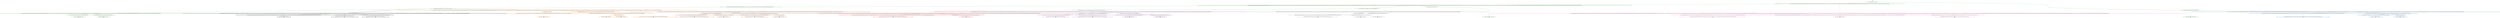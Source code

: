 digraph T {
	{
		rank=same
		75 [penwidth=3,colorscheme=set19,color=3,label="3873;3874;3875;3876;3877;3878;3879;3880;3881;3882_P\nP\n0% 1e+02%"]
		73 [penwidth=3,colorscheme=set19,color=3,label="3963;3964;3965;3966;3967;3968;3969;3970;3971;3972_P\nP\n67% 0%"]
		69 [penwidth=3,colorscheme=set19,color=3,label="1752;1753;1754;1755;1756;1757;1758;1759;1760;1761_P\nP\n19% 0%"]
		67 [penwidth=3,colorscheme=set19,color=3,label="51;52;53;54;55;56;57;58;59;60;81;82;83;84;85;86;87;88;89;90_P\nP\n14% 0%"]
		65 [penwidth=3,colorscheme=set19,color=2,label="1662;1663;1664;1665;1666;1667;1668;1669;1670;1671;1822;1823;1824;1825;1826;1827;1828;1829;1830;1831;1912;1913;1914;1915;1916;1917;1918;1919;1920;1921;2042;2043;2044;2045;2046;2047;2048;2049;2050;2051_M1\nM1\n53%"]
		62 [penwidth=3,colorscheme=set19,color=2,label="1982;1983;1984;1985;1986;1987;1988;1989;1990;1991_M1\nM1\n27%"]
		60 [penwidth=3,colorscheme=set19,color=2,label="1652;1653;1654;1655;1656;1657;1658;1659;1660;1661_M1\nM1\n20%"]
		58 [penwidth=3,colorscheme=set19,color=8,label="3673;3674;3675;3676;3677;3678;3679;3680;3681;3682;4013;4014;4015;4016;4017;4018;4019;4020;4021;4022;4113;4114;4115;4116;4117;4118;4119;4120;4121;4122;4193;4194;4195;4196;4197;4198;4199;4200;4201;4202;4453;4454;4455;4456;4457;4458;4459;4460;4461;4462_M2\nM2\n18%"]
		56 [penwidth=3,colorscheme=set19,color=8,label="4843;4844;4845;4846;4847;4848;4849;4850;4851;4852_M2\nM2\n18%"]
		54 [penwidth=3,colorscheme=set19,color=8,label="3993;3994;3995;3996;3997;3998;3999;4000;4001;4002;4093;4094;4095;4096;4097;4098;4099;4100;4101;4102;4433;4434;4435;4436;4437;4438;4439;4440;4441;4442_M2\nM2\n64%"]
		51 [penwidth=3,colorscheme=set19,color=9,label="4053;4054;4055;4056;4057;4058;4059;4060;4061;4062;4153;4154;4155;4156;4157;4158;4159;4160;4161;4162;4233;4234;4235;4236;4237;4238;4239;4240;4241;4242_M3\nM3\n28%"]
		49 [penwidth=3,colorscheme=set19,color=9,label="4213;4214;4215;4216;4217;4218;4219;4220;4221;4222_M3\nM3\n58%"]
		47 [penwidth=3,colorscheme=set19,color=9,label="4303;4304;4305;4306;4307;4308;4309;4310;4311;4312_M3\nM3\n14%"]
		44 [penwidth=3,colorscheme=set19,color=7,label="5173;5174;5175;5176;5177;5178;5179;5180;5181;5182;5353;5354;5355;5356;5357;5358;5359;5360;5361;5362;5533;5534;5535;5536;5537;5538;5539;5540;5541;5542_M4\nM4\n29%"]
		42 [penwidth=3,colorscheme=set19,color=7,label="5813;5814;5815;5816;5817;5818;5819;5820;5821;5822_M4\nM4\n28%"]
		39 [penwidth=3,colorscheme=set19,color=7,label="5803;5804;5805;5806;5807;5808;5809;5810;5811;5812;5983;5984;5985;5986;5987;5988;5989;5990;5991;5992_M4\nM4\n14%"]
		37 [penwidth=3,colorscheme=set19,color=7,label="5793;5794;5795;5796;5797;5798;5799;5800;5801;5802_M4\nM4\n29%"]
		34 [penwidth=3,colorscheme=set19,color=5,label="5413;5414;5415;5416;5417;5418;5419;5420;5421;5422_M5\nM5\n49%"]
		32 [penwidth=3,colorscheme=set19,color=5,label="5573;5574;5575;5576;5577;5578;5579;5580;5581;5582_M5\nM5\n20%"]
		30 [penwidth=3,colorscheme=set19,color=5,label="5833;5834;5835;5836;5837;5838;5839;5840;5841;5842_M5\nM5\n15%"]
		28 [penwidth=3,colorscheme=set19,color=5,label="5213;5214;5215;5216;5217;5218;5219;5220;5221;5222;5383;5384;5385;5386;5387;5388;5389;5390;5391;5392;5553;5554;5555;5556;5557;5558;5559;5560;5561;5562_M5\nM5\n15%"]
		25 [penwidth=3,colorscheme=set19,color=4,label="5873;5874;5875;5876;5877;5878;5879;5880;5881;5882;6153;6154;6155;6156;6157;6158;6159;6160;6161;6162_M6\nM6\n17%"]
		23 [penwidth=3,colorscheme=set19,color=4,label="5863;5864;5865;5866;5867;5868;5869;5870;5871;5872;6003;6004;6005;6006;6007;6008;6009;6010;6011;6012;6143;6144;6145;6146;6147;6148;6149;6150;6151;6152_M6\nM6\n18%"]
		20 [penwidth=3,colorscheme=set19,color=4,label="6533;6534;6535;6536;6537;6538;6539;6540;6541;6542_M6\nM6\n15%"]
		18 [penwidth=3,colorscheme=set19,color=4,label="5993;5994;5995;5996;5997;5998;5999;6000;6001;6002_M6\nM6\n50%"]
		16 [penwidth=3,colorscheme=set19,color=1,label="6213;6214;6215;6216;6217;6218;6219;6220;6221;6222;6473;6474;6475;6476;6477;6478;6479;6480;6481;6482;6563;6564;6565;6566;6567;6568;6569;6570;6571;6572_M7\nM7\n84%"]
		14 [penwidth=3,colorscheme=set19,color=1,label="6433;6434;6435;6436;6437;6438;6439;6440;6441;6442_M7\nM7\n16%"]
		12 [penwidth=3,colorscheme=set19,color=10,label="6623;6624;6625;6626;6627;6628;6629;6630;6631;6632_M8\nM8\n17%"]
		10 [penwidth=3,colorscheme=set19,color=10,label="5623;5624;5625;5626;5627;5628;5629;5630;5631;5632;5753;5754;5755;5756;5757;5758;5759;5760;5761;5762_M8\nM8\n42%"]
		8 [penwidth=3,colorscheme=set19,color=10,label="6083;6084;6085;6086;6087;6088;6089;6090;6091;6092;6253;6254;6255;6256;6257;6258;6259;6260;6261;6262_M8\nM8\n41%"]
	}
	83 [penwidth=3,colorscheme=set19,color=3,label="GL"]
	82 [penwidth=3,colorscheme=set19,color=3,label="0;1;2;3;4;5;6;7;8;9;10;11;12;13;14;15;16;17;18;19;20"]
	81 [penwidth=3,colorscheme=set19,color=3,label="21;22;23;24;25;26;27;28;29;30;31;32;33;34;35;36;37;38;39;40;61;62;63;64;65;66;67;68;69;70;91;92;93;94;95;96;97;98;99;100;131;132;133;134;135;136;137;138;139;140;151;152;153;154;155;156;157;158;159;160;171;172;173;174;175;176;177;178;179;180;181;182;183;184;185;186;187;188;189;190;201;202;203;204;205;206;207;208;209;210;221;222;223;224;225;226;227;228;229;230;241;242;243;244;245;246;247;248;249;250;261;262;263;264;265;266;267;268;269;270;271;272;273;274;275;276;277;278;279;280;291;292;293;294;295;296;297;298;299;300;311;312;313;314;315;316;317;318;319;320"]
	80 [penwidth=3,colorscheme=set19,color=3,label="331;332;333;334;335;336;337;338;339;340;361;362;363;364;365;366;367;368;369;370;391;392;393;394;395;396;397;398;399;400;411;412;413;414;415;416;417;418;419;420;421;422;423;424;425;426;427;428;429;430;441;442;443;444;445;446;447;448;449;450;461;462;463;464;465;466;467;468;469;470;501;502;503;504;505;506;507;508;509;510;521;522;523;524;525;526;527;528;529;530;541;542;543;544;545;546;547;548;549;550;561;562;563;564;565;566;567;568;569;570;571;572;573;574;575;576;577;578;579;580;601;602;603;604;605;606;607;608;609;610;621;622;623;624;625;626;627;628;629;630;631;632;633;634;635;636;637;638;639;640;651;652;653;654;655;656;657;658;659;660;671;672;673;674;675;676;677;678;679;680;681;682;683;684;685;686;687;688;689;690;701;702;703;704;705;706;707;708;709;710;751;752;753;754;755;756;757;758;759;760;781;782;783;784;785;786;787;788;789;790;861;862;863;864;865;866;867;868;869;870;881;882;883;884;885;886;887;888;889;890;901;902;903;904;905;906;907;908;909;910;921;922;923;924;925;926;927;928;929;930;941;942;943;944;945;946;947;948;949;950;971;972;973;974;975;976;977;978;979;980;1001;1002;1003;1004;1005;1006;1007;1008;1009;1010;1031;1032;1033;1034;1035;1036;1037;1038;1039;1040;1101;1102;1103;1104;1105;1106;1107;1108;1109;1110;1121;1122;1123;1124;1125;1126;1127;1128;1129;1130;1131;1132;1133;1134;1135;1136;1137;1138;1139;1140;1171;1172;1173;1174;1175;1176;1177;1178;1179;1180;1181;1182;1183;1184;1185;1186;1187;1188;1189;1190;1221;1222;1223;1224;1225;1226;1227;1228;1229;1230;1251;1252;1253;1254;1255;1256;1257;1258;1259;1260;1291;1292;1293;1294;1295;1296;1297;1298;1299;1300;1331;1332;1333;1334;1335;1336;1337;1338;1339;1340;1441;1442;1443;1444;1445;1446;1447;1448;1449;1450;1491;1492;1493;1494;1495;1496;1497;1498;1499;1500;1531;1532;1533;1534;1535;1536;1537;1538;1539;1540;1541;1582;1583;1584;1585;1586;1587;1588;1589;1590;1591"]
	79 [penwidth=3,colorscheme=set19,color=3,label="1632;1633;1634;1635;1636;1637;1638;1639;1640;1641;1682;1683;1684;1685;1686;1687;1688;1689;1690;1691;1772;1773;1774;1775;1776;1777;1778;1779;1780;1781;1872;1873;1874;1875;1876;1877;1878;1879;1880;1881;1952;1953;1954;1955;1956;1957;1958;1959;1960;1961"]
	78 [penwidth=3,colorscheme=set19,color=3,label="2022;2023;2024;2025;2026;2027;2028;2029;2030;2031;2112;2113;2114;2115;2116;2117;2118;2119;2120;2121"]
	77 [penwidth=3,colorscheme=set19,color=3,label="2292;2293;2294;2295;2296;2297;2298;2299;2300;2301;2642;2643;2644;2645;2646;2647;2648;2649;2650;2651;2692;2693;2694;2695;2696;2697;2698;2699;2700;2701;2742;2743;2744;2745;2746;2747;2748;2749;2750;2751;2842;2843;2844;2845;2846;2847;2848;2849;2850;2851;2892;2893;2894;2895;2896;2897;2898;2899;2900;2901;2982;2983;2984;2985;2986;2987;2988;2989;2990;2991;3042;3043;3044;3045;3046;3047;3048;3049;3050;3051;3062;3063;3064;3065;3066;3067;3068;3069;3070;3071;3122;3123;3124;3125;3126;3127;3128;3129;3130;3131;3192;3193;3194;3195;3196;3197;3198;3199;3200;3201;3232;3233;3234;3235;3236;3237;3238;3239;3240;3241;3362;3363;3364;3365;3366;3367;3368;3369;3370;3371;3372;3423;3424;3425;3426;3427;3428;3429;3430;3431;3432;3453;3454;3455;3456;3457;3458;3459;3460;3461;3462"]
	76 [penwidth=3,colorscheme=set19,color=3,label="3753;3754;3755;3756;3757;3758;3759;3760;3761;3762;3873;3874;3875;3876;3877;3878;3879;3880;3881;3882"]
	74 [penwidth=3,colorscheme=set19,color=3,label="3863;3864;3865;3866;3867;3868;3869;3870;3871;3872;3963;3964;3965;3966;3967;3968;3969;3970;3971;3972"]
	72 [penwidth=3,colorscheme=set19,color=3,label="1672;1673;1674;1675;1676;1677;1678;1679;1680;1681;1722;1723;1724;1725;1726;1727;1728;1729;1730;1731"]
	71 [penwidth=3,colorscheme=set19,color=3,label="1762;1763;1764;1765;1766;1767;1768;1769;1770;1771;1862;1863;1864;1865;1866;1867;1868;1869;1870;1871;2012;2013;2014;2015;2016;2017;2018;2019;2020;2021"]
	70 [penwidth=3,colorscheme=set19,color=3,label="1752;1753;1754;1755;1756;1757;1758;1759;1760;1761"]
	68 [penwidth=3,colorscheme=set19,color=3,label="41;42;43;44;45;46;47;48;49;50;51;52;53;54;55;56;57;58;59;60;81;82;83;84;85;86;87;88;89;90"]
	66 [penwidth=3,colorscheme=set19,color=2,label="1261;1262;1263;1264;1265;1266;1267;1268;1269;1270;1281;1282;1283;1284;1285;1286;1287;1288;1289;1290;1361;1362;1363;1364;1365;1366;1367;1368;1369;1370;1401;1402;1403;1404;1405;1406;1407;1408;1409;1410;1511;1512;1513;1514;1515;1516;1517;1518;1519;1520;1662;1663;1664;1665;1666;1667;1668;1669;1670;1671;1822;1823;1824;1825;1826;1827;1828;1829;1830;1831;1912;1913;1914;1915;1916;1917;1918;1919;1920;1921;2042;2043;2044;2045;2046;2047;2048;2049;2050;2051"]
	64 [penwidth=3,colorscheme=set19,color=2,label="1321;1322;1323;1324;1325;1326;1327;1328;1329;1330;1351;1352;1353;1354;1355;1356;1357;1358;1359;1360;1391;1392;1393;1394;1395;1396;1397;1398;1399;1400;1481;1482;1483;1484;1485;1486;1487;1488;1489;1490;1562;1563;1564;1565;1566;1567;1568;1569;1570;1571"]
	63 [penwidth=3,colorscheme=set19,color=2,label="1622;1623;1624;1625;1626;1627;1628;1629;1630;1631;1702;1703;1704;1705;1706;1707;1708;1709;1710;1711;1982;1983;1984;1985;1986;1987;1988;1989;1990;1991"]
	61 [penwidth=3,colorscheme=set19,color=2,label="1652;1653;1654;1655;1656;1657;1658;1659;1660;1661"]
	59 [penwidth=3,colorscheme=set19,color=8,label="3463;3464;3465;3466;3467;3468;3469;3470;3471;3472;3523;3524;3525;3526;3527;3528;3529;3530;3531;3532;3673;3674;3675;3676;3677;3678;3679;3680;3681;3682;4013;4014;4015;4016;4017;4018;4019;4020;4021;4022;4113;4114;4115;4116;4117;4118;4119;4120;4121;4122;4193;4194;4195;4196;4197;4198;4199;4200;4201;4202;4453;4454;4455;4456;4457;4458;4459;4460;4461;4462"]
	57 [penwidth=3,colorscheme=set19,color=8,label="3513;3514;3515;3516;3517;3518;3519;3520;3521;3522;3573;3574;3575;3576;3577;3578;3579;3580;3581;3582;3663;3664;3665;3666;3667;3668;3669;3670;3671;3672;3903;3904;3905;3906;3907;3908;3909;3910;3911;3912;4003;4004;4005;4006;4007;4008;4009;4010;4011;4012;4103;4104;4105;4106;4107;4108;4109;4110;4111;4112;4183;4184;4185;4186;4187;4188;4189;4190;4191;4192;4283;4284;4285;4286;4287;4288;4289;4290;4291;4292;4363;4364;4365;4366;4367;4368;4369;4370;4371;4372;4443;4444;4445;4446;4447;4448;4449;4450;4451;4452;4493;4494;4495;4496;4497;4498;4499;4500;4501;4502;4583;4584;4585;4586;4587;4588;4589;4590;4591;4592;4743;4744;4745;4746;4747;4748;4749;4750;4751;4752;4843;4844;4845;4846;4847;4848;4849;4850;4851;4852"]
	55 [penwidth=3,colorscheme=set19,color=8,label="3653;3654;3655;3656;3657;3658;3659;3660;3661;3662;3783;3784;3785;3786;3787;3788;3789;3790;3791;3792;3993;3994;3995;3996;3997;3998;3999;4000;4001;4002;4093;4094;4095;4096;4097;4098;4099;4100;4101;4102;4433;4434;4435;4436;4437;4438;4439;4440;4441;4442"]
	53 [penwidth=3,colorscheme=set19,color=9,label="3543;3544;3545;3546;3547;3548;3549;3550;3551;3552"]
	52 [penwidth=3,colorscheme=set19,color=9,label="3593;3594;3595;3596;3597;3598;3599;3600;3601;3602;3703;3704;3705;3706;3707;3708;3709;3710;3711;3712;4053;4054;4055;4056;4057;4058;4059;4060;4061;4062;4153;4154;4155;4156;4157;4158;4159;4160;4161;4162;4233;4234;4235;4236;4237;4238;4239;4240;4241;4242"]
	50 [penwidth=3,colorscheme=set19,color=9,label="3933;3934;3935;3936;3937;3938;3939;3940;3941;3942;4213;4214;4215;4216;4217;4218;4219;4220;4221;4222"]
	48 [penwidth=3,colorscheme=set19,color=9,label="3693;3694;3695;3696;3697;3698;3699;3700;3701;3702;4303;4304;4305;4306;4307;4308;4309;4310;4311;4312"]
	46 [penwidth=3,colorscheme=set19,color=7,label="4673;4674;4675;4676;4677;4678;4679;4680;4681;4682;5023;5024;5025;5026;5027;5028;5029;5030;5031;5032"]
	45 [penwidth=3,colorscheme=set19,color=7,label="5173;5174;5175;5176;5177;5178;5179;5180;5181;5182;5353;5354;5355;5356;5357;5358;5359;5360;5361;5362;5533;5534;5535;5536;5537;5538;5539;5540;5541;5542"]
	43 [penwidth=3,colorscheme=set19,color=7,label="5523;5524;5525;5526;5527;5528;5529;5530;5531;5532;5813;5814;5815;5816;5817;5818;5819;5820;5821;5822"]
	41 [penwidth=3,colorscheme=set19,color=7,label="4883;4884;4885;4886;4887;4888;4889;4890;4891;4892;5013;5014;5015;5016;5017;5018;5019;5020;5021;5022;5163;5164;5165;5166;5167;5168;5169;5170;5171;5172;5343;5344;5345;5346;5347;5348;5349;5350;5351;5352;5513;5514;5515;5516;5517;5518;5519;5520;5521;5522"]
	40 [penwidth=3,colorscheme=set19,color=7,label="5683;5684;5685;5686;5687;5688;5689;5690;5691;5692;5803;5804;5805;5806;5807;5808;5809;5810;5811;5812;5983;5984;5985;5986;5987;5988;5989;5990;5991;5992"]
	38 [penwidth=3,colorscheme=set19,color=7,label="5793;5794;5795;5796;5797;5798;5799;5800;5801;5802"]
	36 [penwidth=3,colorscheme=set19,color=5,label="4523;4524;4525;4526;4527;4528;4529;4530;4531;4532"]
	35 [penwidth=3,colorscheme=set19,color=5,label="4613;4614;4615;4616;4617;4618;4619;4620;4621;4622;4803;4804;4805;4806;4807;4808;4809;4810;4811;4812;4963;4964;4965;4966;4967;4968;4969;4970;4971;4972;5083;5084;5085;5086;5087;5088;5089;5090;5091;5092;5263;5264;5265;5266;5267;5268;5269;5270;5271;5272;5413;5414;5415;5416;5417;5418;5419;5420;5421;5422"]
	33 [penwidth=3,colorscheme=set19,color=5,label="4793;4794;4795;4796;4797;4798;4799;4800;4801;4802;4933;4934;4935;4936;4937;4938;4939;4940;4941;4942;5073;5074;5075;5076;5077;5078;5079;5080;5081;5082;5243;5244;5245;5246;5247;5248;5249;5250;5251;5252;5393;5394;5395;5396;5397;5398;5399;5400;5401;5402;5573;5574;5575;5576;5577;5578;5579;5580;5581;5582"]
	31 [penwidth=3,colorscheme=set19,color=5,label="5833;5834;5835;5836;5837;5838;5839;5840;5841;5842"]
	29 [penwidth=3,colorscheme=set19,color=5,label="4683;4684;4685;4686;4687;4688;4689;4690;4691;4692;5213;5214;5215;5216;5217;5218;5219;5220;5221;5222;5383;5384;5385;5386;5387;5388;5389;5390;5391;5392;5553;5554;5555;5556;5557;5558;5559;5560;5561;5562"]
	27 [penwidth=3,colorscheme=set19,color=4,label="4703;4704;4705;4706;4707;4708;4709;4710;4711;4712;5433;5434;5435;5436;5437;5438;5439;5440;5441;5442;5583;5584;5585;5586;5587;5588;5589;5590;5591;5592"]
	26 [penwidth=3,colorscheme=set19,color=4,label="5723;5724;5725;5726;5727;5728;5729;5730;5731;5732;5873;5874;5875;5876;5877;5878;5879;5880;5881;5882;6153;6154;6155;6156;6157;6158;6159;6160;6161;6162"]
	24 [penwidth=3,colorscheme=set19,color=4,label="5863;5864;5865;5866;5867;5868;5869;5870;5871;5872;6003;6004;6005;6006;6007;6008;6009;6010;6011;6012;6143;6144;6145;6146;6147;6148;6149;6150;6151;6152"]
	22 [penwidth=3,colorscheme=set19,color=4,label="4973;4974;4975;4976;4977;4978;4979;4980;4981;4982;5423;5424;5425;5426;5427;5428;5429;5430;5431;5432"]
	21 [penwidth=3,colorscheme=set19,color=4,label="5713;5714;5715;5716;5717;5718;5719;5720;5721;5722;6423;6424;6425;6426;6427;6428;6429;6430;6431;6432;6533;6534;6535;6536;6537;6538;6539;6540;6541;6542"]
	19 [penwidth=3,colorscheme=set19,color=4,label="5853;5854;5855;5856;5857;5858;5859;5860;5861;5862;5993;5994;5995;5996;5997;5998;5999;6000;6001;6002"]
	17 [penwidth=3,colorscheme=set19,color=1,label="4983;4984;4985;4986;4987;4988;4989;4990;4991;4992;5103;5104;5105;5106;5107;5108;5109;5110;5111;5112;5463;5464;5465;5466;5467;5468;5469;5470;5471;5472;5613;5614;5615;5616;5617;5618;5619;5620;5621;5622;5733;5734;5735;5736;5737;5738;5739;5740;5741;5742;5913;5914;5915;5916;5917;5918;5919;5920;5921;5922;6213;6214;6215;6216;6217;6218;6219;6220;6221;6222;6473;6474;6475;6476;6477;6478;6479;6480;6481;6482;6563;6564;6565;6566;6567;6568;6569;6570;6571;6572"]
	15 [penwidth=3,colorscheme=set19,color=1,label="5293;5294;5295;5296;5297;5298;5299;5300;5301;5302;5453;5454;5455;5456;5457;5458;5459;5460;5461;5462;6433;6434;6435;6436;6437;6438;6439;6440;6441;6442"]
	13 [penwidth=3,colorscheme=set19,color=10,label="5313;5314;5315;5316;5317;5318;5319;5320;5321;5322;5483;5484;5485;5486;5487;5488;5489;5490;5491;5492;5643;5644;5645;5646;5647;5648;5649;5650;5651;5652;5973;5974;5975;5976;5977;5978;5979;5980;5981;5982;6123;6124;6125;6126;6127;6128;6129;6130;6131;6132;6503;6504;6505;6506;6507;6508;6509;6510;6511;6512;6593;6594;6595;6596;6597;6598;6599;6600;6601;6602;6623;6624;6625;6626;6627;6628;6629;6630;6631;6632"]
	11 [penwidth=3,colorscheme=set19,color=10,label="5623;5624;5625;5626;5627;5628;5629;5630;5631;5632;5753;5754;5755;5756;5757;5758;5759;5760;5761;5762"]
	9 [penwidth=3,colorscheme=set19,color=10,label="5743;5744;5745;5746;5747;5748;5749;5750;5751;5752;6083;6084;6085;6086;6087;6088;6089;6090;6091;6092;6253;6254;6255;6256;6257;6258;6259;6260;6261;6262"]
	7 [penwidth=3,colorscheme=set19,color=10,label="2332;2333;2334;2335;2336;2337;2338;2339;2340;2341;2372;2373;2374;2375;2376;2377;2378;2379;2380;2381;2442;2443;2444;2445;2446;2447;2448;2449;2450;2451;2472;2473;2474;2475;2476;2477;2478;2479;2480;2481;2542;2543;2544;2545;2546;2547;2548;2549;2550;2551;2632;2633;2634;2635;2636;2637;2638;2639;2640;2641;2682;2683;2684;2685;2686;2687;2688;2689;2690;2691;2732;2733;2734;2735;2736;2737;2738;2739;2740;2741;2782;2783;2784;2785;2786;2787;2788;2789;2790;2791;2832;2833;2834;2835;2836;2837;2838;2839;2840;2841;2942;2943;2944;2945;2946;2947;2948;2949;2950;2951;2972;2973;2974;2975;2976;2977;2978;2979;2980;2981;3112;3113;3114;3115;3116;3117;3118;3119;3120;3121;3222;3223;3224;3225;3226;3227;3228;3229;3230;3231;3332;3333;3334;3335;3336;3337;3338;3339;3340;3341;3403;3404;3405;3406;3407;3408;3409;3410;3411;3412;3483;3484;3485;3486;3487;3488;3489;3490;3491;3492;3563;3564;3565;3566;3567;3568;3569;3570;3571;3572;3733;3734;3735;3736;3737;3738;3739;3740;3741;3742;3943;3944;3945;3946;3947;3948;3949;3950;3951;3952;4073;4074;4075;4076;4077;4078;4079;4080;4081;4082;4333;4334;4335;4336;4337;4338;4339;4340;4341;4342;4393;4394;4395;4396;4397;4398;4399;4400;4401;4402;4643;4644;4645;4646;4647;4648;4649;4650;4651;4652;4713;4714;4715;4716;4717;4718;4719;4720;4721;4722;4823;4824;4825;4826;4827;4828;4829;4830;4831;4832;4993;4994;4995;4996;4997;4998;4999;5000;5001;5002"]
	6 [penwidth=3,colorscheme=set19,color=1,label="2132;2133;2134;2135;2136;2137;2138;2139;2140;2141;2172;2173;2174;2175;2176;2177;2178;2179;2180;2181;2202;2203;2204;2205;2206;2207;2208;2209;2210;2211;2272;2273;2274;2275;2276;2277;2278;2279;2280;2281;2382;2383;2384;2385;2386;2387;2388;2389;2390;2391;2492;2493;2494;2495;2496;2497;2498;2499;2500;2501;2512;2513;2514;2515;2516;2517;2518;2519;2520;2521;2662;2663;2664;2665;2666;2667;2668;2669;2670;2671;2872;2873;2874;2875;2876;2877;2878;2879;2880;2881;2922;2923;2924;2925;2926;2927;2928;2929;2930;2931;2952;2953;2954;2955;2956;2957;2958;2959;2960;2961;3022;3023;3024;3025;3026;3027;3028;3029;3030;3031;3052;3053;3054;3055;3056;3057;3058;3059;3060;3061;3092;3093;3094;3095;3096;3097;3098;3099;3100;3101;3162;3163;3164;3165;3166;3167;3168;3169;3170;3171;3262;3263;3264;3265;3266;3267;3268;3269;3270;3271;3312;3313;3314;3315;3316;3317;3318;3319;3320;3321;3443;3444;3445;3446;3447;3448;3449;3450;3451;3452;3473;3474;3475;3476;3477;3478;3479;3480;3481;3482;3613;3614;3615;3616;3617;3618;3619;3620;3621;3622;3723;3724;3725;3726;3727;3728;3729;3730;3731;3732;4323;4324;4325;4326;4327;4328;4329;4330;4331;4332;4533;4534;4535;4536;4537;4538;4539;4540;4541;4542;4633;4634;4635;4636;4637;4638;4639;4640;4641;4642"]
	5 [penwidth=3,colorscheme=set19,color=4,label="2062;2063;2064;2065;2066;2067;2068;2069;2070;2071;2142;2143;2144;2145;2146;2147;2148;2149;2150;2151;2182;2183;2184;2185;2186;2187;2188;2189;2190;2191;2282;2283;2284;2285;2286;2287;2288;2289;2290;2291;2362;2363;2364;2365;2366;2367;2368;2369;2370;2371;2392;2393;2394;2395;2396;2397;2398;2399;2400;2401;2422;2423;2424;2425;2426;2427;2428;2429;2430;2431;2462;2463;2464;2465;2466;2467;2468;2469;2470;2471;2522;2523;2524;2525;2526;2527;2528;2529;2530;2531;2562;2563;2564;2565;2566;2567;2568;2569;2570;2571;2612;2613;2614;2615;2616;2617;2618;2619;2620;2621;2672;2673;2674;2675;2676;2677;2678;2679;2680;2681;2712;2713;2714;2715;2716;2717;2718;2719;2720;2721;2822;2823;2824;2825;2826;2827;2828;2829;2830;2831;2882;2883;2884;2885;2886;2887;2888;2889;2890;2891;2932;2933;2934;2935;2936;2937;2938;2939;2940;2941;3032;3033;3034;3035;3036;3037;3038;3039;3040;3041;3102;3103;3104;3105;3106;3107;3108;3109;3110;3111;3172;3173;3174;3175;3176;3177;3178;3179;3180;3181;3212;3213;3214;3215;3216;3217;3218;3219;3220;3221;3272;3273;3274;3275;3276;3277;3278;3279;3280;3281;3393;3394;3395;3396;3397;3398;3399;3400;3401;3402;3853;3854;3855;3856;3857;3858;3859;3860;3861;3862;4173;4174;4175;4176;4177;4178;4179;4180;4181;4182;4253;4254;4255;4256;4257;4258;4259;4260;4261;4262;4623;4624;4625;4626;4627;4628;4629;4630;4631;4632"]
	4 [penwidth=3,colorscheme=set19,color=5,label="2222;2223;2224;2225;2226;2227;2228;2229;2230;2231;2242;2243;2244;2245;2246;2247;2248;2249;2250;2251;2302;2303;2304;2305;2306;2307;2308;2309;2310;2311;2342;2343;2344;2345;2346;2347;2348;2349;2350;2351;2402;2403;2404;2405;2406;2407;2408;2409;2410;2411;2552;2553;2554;2555;2556;2557;2558;2559;2560;2561;2582;2583;2584;2585;2586;2587;2588;2589;2590;2591;2702;2703;2704;2705;2706;2707;2708;2709;2710;2711;2752;2753;2754;2755;2756;2757;2758;2759;2760;2761;2792;2793;2794;2795;2796;2797;2798;2799;2800;2801;2902;2903;2904;2905;2906;2907;2908;2909;2910;2911;2992;2993;2994;2995;2996;2997;2998;2999;3000;3001;3072;3073;3074;3075;3076;3077;3078;3079;3080;3081;3132;3133;3134;3135;3136;3137;3138;3139;3140;3141;3282;3283;3284;3285;3286;3287;3288;3289;3290;3291;3342;3343;3344;3345;3346;3347;3348;3349;3350;3351;3373;3374;3375;3376;3377;3378;3379;3380;3381;3382;3413;3414;3415;3416;3417;3418;3419;3420;3421;3422;3553;3554;3555;3556;3557;3558;3559;3560;3561;3562;3603;3604;3605;3606;3607;3608;3609;3610;3611;3612;3713;3714;3715;3716;3717;3718;3719;3720;3721;3722;3833;3834;3835;3836;3837;3838;3839;3840;3841;3842;4063;4064;4065;4066;4067;4068;4069;4070;4071;4072;4163;4164;4165;4166;4167;4168;4169;4170;4171;4172;4263;4264;4265;4266;4267;4268;4269;4270;4271;4272"]
	3 [penwidth=3,colorscheme=set19,color=7,label="2072;2073;2074;2075;2076;2077;2078;2079;2080;2081;2102;2103;2104;2105;2106;2107;2108;2109;2110;2111;2152;2153;2154;2155;2156;2157;2158;2159;2160;2161;2212;2213;2214;2215;2216;2217;2218;2219;2220;2221;2322;2323;2324;2325;2326;2327;2328;2329;2330;2331;2432;2433;2434;2435;2436;2437;2438;2439;2440;2441;2532;2533;2534;2535;2536;2537;2538;2539;2540;2541;2572;2573;2574;2575;2576;2577;2578;2579;2580;2581;2622;2623;2624;2625;2626;2627;2628;2629;2630;2631;2722;2723;2724;2725;2726;2727;2728;2729;2730;2731;2772;2773;2774;2775;2776;2777;2778;2779;2780;2781;2962;2963;2964;2965;2966;2967;2968;2969;2970;2971;3182;3183;3184;3185;3186;3187;3188;3189;3190;3191;3322;3323;3324;3325;3326;3327;3328;3329;3330;3331;3493;3494;3495;3496;3497;3498;3499;3500;3501;3502;3623;3624;3625;3626;3627;3628;3629;3630;3631;3632;3743;3744;3745;3746;3747;3748;3749;3750;3751;3752;3843;3844;3845;3846;3847;3848;3849;3850;3851;3852;3953;3954;3955;3956;3957;3958;3959;3960;3961;3962;4243;4244;4245;4246;4247;4248;4249;4250;4251;4252"]
	2 [penwidth=3,colorscheme=set19,color=9,label="1852;1853;1854;1855;1856;1857;1858;1859;1860;1861;1942;1943;1944;1945;1946;1947;1948;1949;1950;1951;2052;2053;2054;2055;2056;2057;2058;2059;2060;2061;2092;2093;2094;2095;2096;2097;2098;2099;2100;2101;2122;2123;2124;2125;2126;2127;2128;2129;2130;2131;2192;2193;2194;2195;2196;2197;2198;2199;2200;2201;2232;2233;2234;2235;2236;2237;2238;2239;2240;2241;2262;2263;2264;2265;2266;2267;2268;2269;2270;2271;2482;2483;2484;2485;2486;2487;2488;2489;2490;2491;2602;2603;2604;2605;2606;2607;2608;2609;2610;2611;2652;2653;2654;2655;2656;2657;2658;2659;2660;2661;2812;2813;2814;2815;2816;2817;2818;2819;2820;2821;2862;2863;2864;2865;2866;2867;2868;2869;2870;2871;2912;2913;2914;2915;2916;2917;2918;2919;2920;2921;3012;3013;3014;3015;3016;3017;3018;3019;3020;3021;3152;3153;3154;3155;3156;3157;3158;3159;3160;3161;3202;3203;3204;3205;3206;3207;3208;3209;3210;3211;3252;3253;3254;3255;3256;3257;3258;3259;3260;3261;3302;3303;3304;3305;3306;3307;3308;3309;3310;3311;3383;3384;3385;3386;3387;3388;3389;3390;3391;3392"]
	1 [penwidth=3,colorscheme=set19,color=8,label="351;352;353;354;355;356;357;358;359;360;381;382;383;384;385;386;387;388;389;390;401;402;403;404;405;406;407;408;409;410;451;452;453;454;455;456;457;458;459;460;481;482;483;484;485;486;487;488;489;490;511;512;513;514;515;516;517;518;519;520;531;532;533;534;535;536;537;538;539;540;551;552;553;554;555;556;557;558;559;560;591;592;593;594;595;596;597;598;599;600;611;612;613;614;615;616;617;618;619;620;641;642;643;644;645;646;647;648;649;650;691;692;693;694;695;696;697;698;699;700;721;722;723;724;725;726;727;728;729;730;741;742;743;744;745;746;747;748;749;750;771;772;773;774;775;776;777;778;779;780;791;792;793;794;795;796;797;798;799;800;801;802;803;804;805;806;807;808;809;810;811;812;813;814;815;816;817;818;819;820;831;832;833;834;835;836;837;838;839;840;851;852;853;854;855;856;857;858;859;860;891;892;893;894;895;896;897;898;899;900;911;912;913;914;915;916;917;918;919;920;931;932;933;934;935;936;937;938;939;940;951;952;953;954;955;956;957;958;959;960;961;962;963;964;965;966;967;968;969;970;991;992;993;994;995;996;997;998;999;1000;1011;1012;1013;1014;1015;1016;1017;1018;1019;1020;1021;1022;1023;1024;1025;1026;1027;1028;1029;1030;1051;1052;1053;1054;1055;1056;1057;1058;1059;1060;1061;1062;1063;1064;1065;1066;1067;1068;1069;1070;1091;1092;1093;1094;1095;1096;1097;1098;1099;1100;1141;1142;1143;1144;1145;1146;1147;1148;1149;1150;1161;1162;1163;1164;1165;1166;1167;1168;1169;1170;1201;1202;1203;1204;1205;1206;1207;1208;1209;1210;1211;1212;1213;1214;1215;1216;1217;1218;1219;1220;1241;1242;1243;1244;1245;1246;1247;1248;1249;1250;1301;1302;1303;1304;1305;1306;1307;1308;1309;1310;1371;1372;1373;1374;1375;1376;1377;1378;1379;1380;1411;1412;1413;1414;1415;1416;1417;1418;1419;1420;1431;1432;1433;1434;1435;1436;1437;1438;1439;1440;1461;1462;1463;1464;1465;1466;1467;1468;1469;1470;1521;1522;1523;1524;1525;1526;1527;1528;1529;1530;1612;1613;1614;1615;1616;1617;1618;1619;1620;1621;1742;1743;1744;1745;1746;1747;1748;1749;1750;1751;1842;1843;1844;1845;1846;1847;1848;1849;1850;1851;1932;1933;1934;1935;1936;1937;1938;1939;1940;1941;2002;2003;2004;2005;2006;2007;2008;2009;2010;2011;2162;2163;2164;2165;2166;2167;2168;2169;2170;2171;2252;2253;2254;2255;2256;2257;2258;2259;2260;2261;2312;2313;2314;2315;2316;2317;2318;2319;2320;2321;2352;2353;2354;2355;2356;2357;2358;2359;2360;2361;2412;2413;2414;2415;2416;2417;2418;2419;2420;2421;2452;2453;2454;2455;2456;2457;2458;2459;2460;2461;2502;2503;2504;2505;2506;2507;2508;2509;2510;2511;2592;2593;2594;2595;2596;2597;2598;2599;2600;2601;2762;2763;2764;2765;2766;2767;2768;2769;2770;2771;2802;2803;2804;2805;2806;2807;2808;2809;2810;2811;2852;2853;2854;2855;2856;2857;2858;2859;2860;2861;3002;3003;3004;3005;3006;3007;3008;3009;3010;3011;3082;3083;3084;3085;3086;3087;3088;3089;3090;3091;3142;3143;3144;3145;3146;3147;3148;3149;3150;3151;3242;3243;3244;3245;3246;3247;3248;3249;3250;3251;3292;3293;3294;3295;3296;3297;3298;3299;3300;3301;3352;3353;3354;3355;3356;3357;3358;3359;3360;3361"]
	0 [penwidth=3,colorscheme=set19,color=2,label="111;112;113;114;115;116;117;118;119;120;141;142;143;144;145;146;147;148;149;150;161;162;163;164;165;166;167;168;169;170;191;192;193;194;195;196;197;198;199;200;211;212;213;214;215;216;217;218;219;220;231;232;233;234;235;236;237;238;239;240;251;252;253;254;255;256;257;258;259;260;281;282;283;284;285;286;287;288;289;290;301;302;303;304;305;306;307;308;309;310;321;322;323;324;325;326;327;328;329;330;341;342;343;344;345;346;347;348;349;350;371;372;373;374;375;376;377;378;379;380;431;432;433;434;435;436;437;438;439;440;471;472;473;474;475;476;477;478;479;480;491;492;493;494;495;496;497;498;499;500;581;582;583;584;585;586;587;588;589;590;661;662;663;664;665;666;667;668;669;670;711;712;713;714;715;716;717;718;719;720;731;732;733;734;735;736;737;738;739;740;761;762;763;764;765;766;767;768;769;770;821;822;823;824;825;826;827;828;829;830;841;842;843;844;845;846;847;848;849;850;871;872;873;874;875;876;877;878;879;880;981;982;983;984;985;986;987;988;989;990;1041;1042;1043;1044;1045;1046;1047;1048;1049;1050;1071;1072;1073;1074;1075;1076;1077;1078;1079;1080;1081;1082;1083;1084;1085;1086;1087;1088;1089;1090;1111;1112;1113;1114;1115;1116;1117;1118;1119;1120;1151;1152;1153;1154;1155;1156;1157;1158;1159;1160;1191;1192;1193;1194;1195;1196;1197;1198;1199;1200;1231;1232;1233;1234;1235;1236;1237;1238;1239;1240"]
	83 -> 82 [penwidth=3,colorscheme=set19,color=3]
	82 -> 68 [penwidth=3,colorscheme=set19,color=3]
	82 -> 81 [penwidth=3,colorscheme=set19,color=3]
	81 -> 80 [penwidth=3,colorscheme=set19,color=3]
	81 -> 1 [penwidth=3,colorscheme=set19,color="3;0.5:8"]
	80 -> 79 [penwidth=3,colorscheme=set19,color=3]
	80 -> 72 [penwidth=3,colorscheme=set19,color=3]
	80 -> 70 [penwidth=3,colorscheme=set19,color=3]
	79 -> 78 [penwidth=3,colorscheme=set19,color=3]
	79 -> 3 [penwidth=3,colorscheme=set19,color="3;0.5:7"]
	78 -> 77 [penwidth=3,colorscheme=set19,color=3]
	78 -> 7 [penwidth=3,colorscheme=set19,color="3;0.5:10"]
	78 -> 4 [penwidth=3,colorscheme=set19,color="3;0.5:5"]
	77 -> 74 [penwidth=3,colorscheme=set19,color=3]
	77 -> 76 [penwidth=3,colorscheme=set19,color=3]
	76 -> 75 [penwidth=3,colorscheme=set19,color=3]
	74 -> 73 [penwidth=3,colorscheme=set19,color=3]
	72 -> 71 [penwidth=3,colorscheme=set19,color=3]
	72 -> 2 [penwidth=3,colorscheme=set19,color="3;0.5:9"]
	71 -> 6 [penwidth=3,colorscheme=set19,color="3;0.5:1"]
	71 -> 5 [penwidth=3,colorscheme=set19,color="3;0.5:4"]
	70 -> 69 [penwidth=3,colorscheme=set19,color=3]
	68 -> 67 [penwidth=3,colorscheme=set19,color=3]
	68 -> 0 [penwidth=3,colorscheme=set19,color="3;0.5:2"]
	66 -> 65 [penwidth=3,colorscheme=set19,color=2]
	64 -> 61 [penwidth=3,colorscheme=set19,color=2]
	64 -> 63 [penwidth=3,colorscheme=set19,color=2]
	63 -> 62 [penwidth=3,colorscheme=set19,color=2]
	61 -> 60 [penwidth=3,colorscheme=set19,color=2]
	59 -> 58 [penwidth=3,colorscheme=set19,color=8]
	57 -> 56 [penwidth=3,colorscheme=set19,color=8]
	55 -> 54 [penwidth=3,colorscheme=set19,color=8]
	53 -> 50 [penwidth=3,colorscheme=set19,color=9]
	53 -> 52 [penwidth=3,colorscheme=set19,color=9]
	52 -> 51 [penwidth=3,colorscheme=set19,color=9]
	50 -> 49 [penwidth=3,colorscheme=set19,color=9]
	48 -> 47 [penwidth=3,colorscheme=set19,color=9]
	46 -> 45 [penwidth=3,colorscheme=set19,color=7]
	46 -> 43 [penwidth=3,colorscheme=set19,color=7]
	45 -> 44 [penwidth=3,colorscheme=set19,color=7]
	43 -> 42 [penwidth=3,colorscheme=set19,color=7]
	41 -> 38 [penwidth=3,colorscheme=set19,color=7]
	41 -> 40 [penwidth=3,colorscheme=set19,color=7]
	40 -> 39 [penwidth=3,colorscheme=set19,color=7]
	38 -> 37 [penwidth=3,colorscheme=set19,color=7]
	36 -> 33 [penwidth=3,colorscheme=set19,color=5]
	36 -> 35 [penwidth=3,colorscheme=set19,color=5]
	35 -> 34 [penwidth=3,colorscheme=set19,color=5]
	33 -> 32 [penwidth=3,colorscheme=set19,color=5]
	33 -> 31 [penwidth=3,colorscheme=set19,color=5]
	31 -> 30 [penwidth=3,colorscheme=set19,color=5]
	29 -> 28 [penwidth=3,colorscheme=set19,color=5]
	27 -> 24 [penwidth=3,colorscheme=set19,color=4]
	27 -> 26 [penwidth=3,colorscheme=set19,color=4]
	26 -> 25 [penwidth=3,colorscheme=set19,color=4]
	24 -> 23 [penwidth=3,colorscheme=set19,color=4]
	22 -> 19 [penwidth=3,colorscheme=set19,color=4]
	22 -> 21 [penwidth=3,colorscheme=set19,color=4]
	21 -> 20 [penwidth=3,colorscheme=set19,color=4]
	19 -> 18 [penwidth=3,colorscheme=set19,color=4]
	17 -> 16 [penwidth=3,colorscheme=set19,color=1]
	15 -> 14 [penwidth=3,colorscheme=set19,color=1]
	13 -> 12 [penwidth=3,colorscheme=set19,color=10]
	11 -> 10 [penwidth=3,colorscheme=set19,color=10]
	9 -> 8 [penwidth=3,colorscheme=set19,color=10]
	7 -> 13 [penwidth=3,colorscheme=set19,color=10]
	7 -> 11 [penwidth=3,colorscheme=set19,color=10]
	7 -> 9 [penwidth=3,colorscheme=set19,color=10]
	6 -> 17 [penwidth=3,colorscheme=set19,color=1]
	6 -> 15 [penwidth=3,colorscheme=set19,color=1]
	5 -> 27 [penwidth=3,colorscheme=set19,color=4]
	5 -> 22 [penwidth=3,colorscheme=set19,color=4]
	4 -> 36 [penwidth=3,colorscheme=set19,color=5]
	4 -> 29 [penwidth=3,colorscheme=set19,color=5]
	3 -> 46 [penwidth=3,colorscheme=set19,color=7]
	3 -> 41 [penwidth=3,colorscheme=set19,color=7]
	2 -> 53 [penwidth=3,colorscheme=set19,color=9]
	2 -> 48 [penwidth=3,colorscheme=set19,color=9]
	1 -> 59 [penwidth=3,colorscheme=set19,color=8]
	1 -> 57 [penwidth=3,colorscheme=set19,color=8]
	1 -> 55 [penwidth=3,colorscheme=set19,color=8]
	0 -> 66 [penwidth=3,colorscheme=set19,color=2]
	0 -> 64 [penwidth=3,colorscheme=set19,color=2]
}
